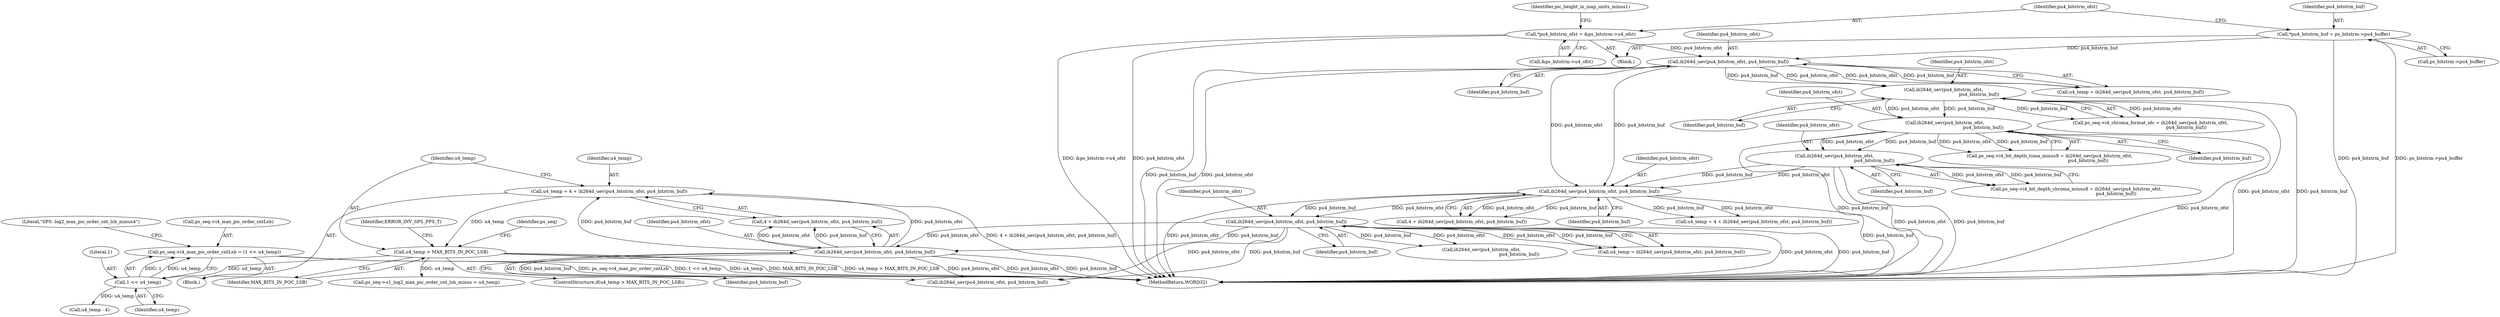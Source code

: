 digraph "0_Android_42cf02965b11c397dd37a0063e683cef005bc0ae@pointer" {
"1000662" [label="(Call,ps_seq->i4_max_pic_order_cntLsb = (1 << u4_temp))"];
"1000666" [label="(Call,1 << u4_temp)"];
"1000651" [label="(Call,u4_temp > MAX_BITS_IN_POC_LSB)"];
"1000643" [label="(Call,u4_temp = 4 + ih264d_uev(pu4_bitstrm_ofst, pu4_bitstrm_buf))"];
"1000647" [label="(Call,ih264d_uev(pu4_bitstrm_ofst, pu4_bitstrm_buf))"];
"1000611" [label="(Call,ih264d_uev(pu4_bitstrm_ofst, pu4_bitstrm_buf))"];
"1000573" [label="(Call,ih264d_uev(pu4_bitstrm_ofst, pu4_bitstrm_buf))"];
"1000458" [label="(Call,ih264d_uev(pu4_bitstrm_ofst,\n                                                        pu4_bitstrm_buf))"];
"1000442" [label="(Call,ih264d_uev(pu4_bitstrm_ofst,\n                                                      pu4_bitstrm_buf))"];
"1000426" [label="(Call,ih264d_uev(pu4_bitstrm_ofst,\n                                                  pu4_bitstrm_buf))"];
"1000303" [label="(Call,ih264d_uev(pu4_bitstrm_ofst, pu4_bitstrm_buf))"];
"1000187" [label="(Call,*pu4_bitstrm_ofst = &ps_bitstrm->u4_ofst)"];
"1000181" [label="(Call,*pu4_bitstrm_buf = ps_bitstrm->pu4_buffer)"];
"1000422" [label="(Call,ps_seq->i4_chroma_format_idc = ih264d_uev(pu4_bitstrm_ofst,\n                                                  pu4_bitstrm_buf))"];
"1000697" [label="(Call,ih264d_sev(pu4_bitstrm_ofst,\n                                                     pu4_bitstrm_buf))"];
"1000458" [label="(Call,ih264d_uev(pu4_bitstrm_ofst,\n                                                        pu4_bitstrm_buf))"];
"1000656" [label="(Identifier,ERROR_INV_SPS_PPS_T)"];
"1000305" [label="(Identifier,pu4_bitstrm_buf)"];
"1000649" [label="(Identifier,pu4_bitstrm_buf)"];
"1000460" [label="(Identifier,pu4_bitstrm_buf)"];
"1000201" [label="(Identifier,pic_height_in_map_units_minus1)"];
"1000303" [label="(Call,ih264d_uev(pu4_bitstrm_ofst, pu4_bitstrm_buf))"];
"1000652" [label="(Identifier,u4_temp)"];
"1000443" [label="(Identifier,pu4_bitstrm_ofst)"];
"1000643" [label="(Call,u4_temp = 4 + ih264d_uev(pu4_bitstrm_ofst, pu4_bitstrm_buf))"];
"1000659" [label="(Identifier,ps_seq)"];
"1000574" [label="(Identifier,pu4_bitstrm_ofst)"];
"1000666" [label="(Call,1 << u4_temp)"];
"1000662" [label="(Call,ps_seq->i4_max_pic_order_cntLsb = (1 << u4_temp))"];
"1000644" [label="(Identifier,u4_temp)"];
"1000609" [label="(Call,u4_temp = ih264d_uev(pu4_bitstrm_ofst, pu4_bitstrm_buf))"];
"1000442" [label="(Call,ih264d_uev(pu4_bitstrm_ofst,\n                                                      pu4_bitstrm_buf))"];
"1000189" [label="(Call,&ps_bitstrm->u4_ofst)"];
"1000657" [label="(Call,ps_seq->u1_log2_max_pic_order_cnt_lsb_minus = u4_temp)"];
"1000667" [label="(Literal,1)"];
"1001507" [label="(MethodReturn,WORD32)"];
"1000304" [label="(Identifier,pu4_bitstrm_ofst)"];
"1000438" [label="(Call,ps_seq->i4_bit_depth_luma_minus8 = ih264d_uev(pu4_bitstrm_ofst,\n                                                      pu4_bitstrm_buf))"];
"1000571" [label="(Call,4 + ih264d_uev(pu4_bitstrm_ofst, pu4_bitstrm_buf))"];
"1000182" [label="(Identifier,pu4_bitstrm_buf)"];
"1000671" [label="(Call,u4_temp - 4)"];
"1000575" [label="(Identifier,pu4_bitstrm_buf)"];
"1000663" [label="(Call,ps_seq->i4_max_pic_order_cntLsb)"];
"1000650" [label="(ControlStructure,if(u4_temp > MAX_BITS_IN_POC_LSB))"];
"1000444" [label="(Identifier,pu4_bitstrm_buf)"];
"1000166" [label="(Block,)"];
"1000645" [label="(Call,4 + ih264d_uev(pu4_bitstrm_ofst, pu4_bitstrm_buf))"];
"1000454" [label="(Call,ps_seq->i4_bit_depth_chroma_minus8 = ih264d_uev(pu4_bitstrm_ofst,\n                                                        pu4_bitstrm_buf))"];
"1000188" [label="(Identifier,pu4_bitstrm_ofst)"];
"1000187" [label="(Call,*pu4_bitstrm_ofst = &ps_bitstrm->u4_ofst)"];
"1000613" [label="(Identifier,pu4_bitstrm_buf)"];
"1000301" [label="(Call,u4_temp = ih264d_uev(pu4_bitstrm_ofst, pu4_bitstrm_buf))"];
"1000647" [label="(Call,ih264d_uev(pu4_bitstrm_ofst, pu4_bitstrm_buf))"];
"1000611" [label="(Call,ih264d_uev(pu4_bitstrm_ofst, pu4_bitstrm_buf))"];
"1000426" [label="(Call,ih264d_uev(pu4_bitstrm_ofst,\n                                                  pu4_bitstrm_buf))"];
"1000183" [label="(Call,ps_bitstrm->pu4_buffer)"];
"1000648" [label="(Identifier,pu4_bitstrm_ofst)"];
"1000668" [label="(Identifier,u4_temp)"];
"1000612" [label="(Identifier,pu4_bitstrm_ofst)"];
"1000428" [label="(Identifier,pu4_bitstrm_buf)"];
"1000459" [label="(Identifier,pu4_bitstrm_ofst)"];
"1000768" [label="(Call,ih264d_uev(pu4_bitstrm_ofst, pu4_bitstrm_buf))"];
"1000670" [label="(Literal,\"SPS: log2_max_pic_order_cnt_lsb_minus4\")"];
"1000573" [label="(Call,ih264d_uev(pu4_bitstrm_ofst, pu4_bitstrm_buf))"];
"1000427" [label="(Identifier,pu4_bitstrm_ofst)"];
"1000653" [label="(Identifier,MAX_BITS_IN_POC_LSB)"];
"1000181" [label="(Call,*pu4_bitstrm_buf = ps_bitstrm->pu4_buffer)"];
"1000642" [label="(Block,)"];
"1000569" [label="(Call,u4_temp = 4 + ih264d_uev(pu4_bitstrm_ofst, pu4_bitstrm_buf))"];
"1000651" [label="(Call,u4_temp > MAX_BITS_IN_POC_LSB)"];
"1000662" -> "1000642"  [label="AST: "];
"1000662" -> "1000666"  [label="CFG: "];
"1000663" -> "1000662"  [label="AST: "];
"1000666" -> "1000662"  [label="AST: "];
"1000670" -> "1000662"  [label="CFG: "];
"1000662" -> "1001507"  [label="DDG: ps_seq->i4_max_pic_order_cntLsb"];
"1000662" -> "1001507"  [label="DDG: 1 << u4_temp"];
"1000666" -> "1000662"  [label="DDG: 1"];
"1000666" -> "1000662"  [label="DDG: u4_temp"];
"1000666" -> "1000668"  [label="CFG: "];
"1000667" -> "1000666"  [label="AST: "];
"1000668" -> "1000666"  [label="AST: "];
"1000651" -> "1000666"  [label="DDG: u4_temp"];
"1000666" -> "1000671"  [label="DDG: u4_temp"];
"1000651" -> "1000650"  [label="AST: "];
"1000651" -> "1000653"  [label="CFG: "];
"1000652" -> "1000651"  [label="AST: "];
"1000653" -> "1000651"  [label="AST: "];
"1000656" -> "1000651"  [label="CFG: "];
"1000659" -> "1000651"  [label="CFG: "];
"1000651" -> "1001507"  [label="DDG: u4_temp > MAX_BITS_IN_POC_LSB"];
"1000651" -> "1001507"  [label="DDG: u4_temp"];
"1000651" -> "1001507"  [label="DDG: MAX_BITS_IN_POC_LSB"];
"1000643" -> "1000651"  [label="DDG: u4_temp"];
"1000651" -> "1000657"  [label="DDG: u4_temp"];
"1000643" -> "1000642"  [label="AST: "];
"1000643" -> "1000645"  [label="CFG: "];
"1000644" -> "1000643"  [label="AST: "];
"1000645" -> "1000643"  [label="AST: "];
"1000652" -> "1000643"  [label="CFG: "];
"1000643" -> "1001507"  [label="DDG: 4 + ih264d_uev(pu4_bitstrm_ofst, pu4_bitstrm_buf)"];
"1000647" -> "1000643"  [label="DDG: pu4_bitstrm_ofst"];
"1000647" -> "1000643"  [label="DDG: pu4_bitstrm_buf"];
"1000647" -> "1000645"  [label="AST: "];
"1000647" -> "1000649"  [label="CFG: "];
"1000648" -> "1000647"  [label="AST: "];
"1000649" -> "1000647"  [label="AST: "];
"1000645" -> "1000647"  [label="CFG: "];
"1000647" -> "1001507"  [label="DDG: pu4_bitstrm_ofst"];
"1000647" -> "1001507"  [label="DDG: pu4_bitstrm_buf"];
"1000647" -> "1000645"  [label="DDG: pu4_bitstrm_ofst"];
"1000647" -> "1000645"  [label="DDG: pu4_bitstrm_buf"];
"1000611" -> "1000647"  [label="DDG: pu4_bitstrm_ofst"];
"1000611" -> "1000647"  [label="DDG: pu4_bitstrm_buf"];
"1000647" -> "1000768"  [label="DDG: pu4_bitstrm_ofst"];
"1000647" -> "1000768"  [label="DDG: pu4_bitstrm_buf"];
"1000611" -> "1000609"  [label="AST: "];
"1000611" -> "1000613"  [label="CFG: "];
"1000612" -> "1000611"  [label="AST: "];
"1000613" -> "1000611"  [label="AST: "];
"1000609" -> "1000611"  [label="CFG: "];
"1000611" -> "1001507"  [label="DDG: pu4_bitstrm_buf"];
"1000611" -> "1001507"  [label="DDG: pu4_bitstrm_ofst"];
"1000611" -> "1000609"  [label="DDG: pu4_bitstrm_ofst"];
"1000611" -> "1000609"  [label="DDG: pu4_bitstrm_buf"];
"1000573" -> "1000611"  [label="DDG: pu4_bitstrm_ofst"];
"1000573" -> "1000611"  [label="DDG: pu4_bitstrm_buf"];
"1000611" -> "1000697"  [label="DDG: pu4_bitstrm_ofst"];
"1000611" -> "1000697"  [label="DDG: pu4_bitstrm_buf"];
"1000611" -> "1000768"  [label="DDG: pu4_bitstrm_ofst"];
"1000611" -> "1000768"  [label="DDG: pu4_bitstrm_buf"];
"1000573" -> "1000571"  [label="AST: "];
"1000573" -> "1000575"  [label="CFG: "];
"1000574" -> "1000573"  [label="AST: "];
"1000575" -> "1000573"  [label="AST: "];
"1000571" -> "1000573"  [label="CFG: "];
"1000573" -> "1001507"  [label="DDG: pu4_bitstrm_buf"];
"1000573" -> "1001507"  [label="DDG: pu4_bitstrm_ofst"];
"1000573" -> "1000569"  [label="DDG: pu4_bitstrm_ofst"];
"1000573" -> "1000569"  [label="DDG: pu4_bitstrm_buf"];
"1000573" -> "1000571"  [label="DDG: pu4_bitstrm_ofst"];
"1000573" -> "1000571"  [label="DDG: pu4_bitstrm_buf"];
"1000458" -> "1000573"  [label="DDG: pu4_bitstrm_ofst"];
"1000458" -> "1000573"  [label="DDG: pu4_bitstrm_buf"];
"1000303" -> "1000573"  [label="DDG: pu4_bitstrm_ofst"];
"1000303" -> "1000573"  [label="DDG: pu4_bitstrm_buf"];
"1000458" -> "1000454"  [label="AST: "];
"1000458" -> "1000460"  [label="CFG: "];
"1000459" -> "1000458"  [label="AST: "];
"1000460" -> "1000458"  [label="AST: "];
"1000454" -> "1000458"  [label="CFG: "];
"1000458" -> "1001507"  [label="DDG: pu4_bitstrm_buf"];
"1000458" -> "1001507"  [label="DDG: pu4_bitstrm_ofst"];
"1000458" -> "1000454"  [label="DDG: pu4_bitstrm_ofst"];
"1000458" -> "1000454"  [label="DDG: pu4_bitstrm_buf"];
"1000442" -> "1000458"  [label="DDG: pu4_bitstrm_ofst"];
"1000442" -> "1000458"  [label="DDG: pu4_bitstrm_buf"];
"1000442" -> "1000438"  [label="AST: "];
"1000442" -> "1000444"  [label="CFG: "];
"1000443" -> "1000442"  [label="AST: "];
"1000444" -> "1000442"  [label="AST: "];
"1000438" -> "1000442"  [label="CFG: "];
"1000442" -> "1001507"  [label="DDG: pu4_bitstrm_ofst"];
"1000442" -> "1001507"  [label="DDG: pu4_bitstrm_buf"];
"1000442" -> "1000438"  [label="DDG: pu4_bitstrm_ofst"];
"1000442" -> "1000438"  [label="DDG: pu4_bitstrm_buf"];
"1000426" -> "1000442"  [label="DDG: pu4_bitstrm_ofst"];
"1000426" -> "1000442"  [label="DDG: pu4_bitstrm_buf"];
"1000426" -> "1000422"  [label="AST: "];
"1000426" -> "1000428"  [label="CFG: "];
"1000427" -> "1000426"  [label="AST: "];
"1000428" -> "1000426"  [label="AST: "];
"1000422" -> "1000426"  [label="CFG: "];
"1000426" -> "1001507"  [label="DDG: pu4_bitstrm_buf"];
"1000426" -> "1001507"  [label="DDG: pu4_bitstrm_ofst"];
"1000426" -> "1000422"  [label="DDG: pu4_bitstrm_ofst"];
"1000426" -> "1000422"  [label="DDG: pu4_bitstrm_buf"];
"1000303" -> "1000426"  [label="DDG: pu4_bitstrm_ofst"];
"1000303" -> "1000426"  [label="DDG: pu4_bitstrm_buf"];
"1000303" -> "1000301"  [label="AST: "];
"1000303" -> "1000305"  [label="CFG: "];
"1000304" -> "1000303"  [label="AST: "];
"1000305" -> "1000303"  [label="AST: "];
"1000301" -> "1000303"  [label="CFG: "];
"1000303" -> "1001507"  [label="DDG: pu4_bitstrm_ofst"];
"1000303" -> "1001507"  [label="DDG: pu4_bitstrm_buf"];
"1000303" -> "1000301"  [label="DDG: pu4_bitstrm_ofst"];
"1000303" -> "1000301"  [label="DDG: pu4_bitstrm_buf"];
"1000187" -> "1000303"  [label="DDG: pu4_bitstrm_ofst"];
"1000181" -> "1000303"  [label="DDG: pu4_bitstrm_buf"];
"1000187" -> "1000166"  [label="AST: "];
"1000187" -> "1000189"  [label="CFG: "];
"1000188" -> "1000187"  [label="AST: "];
"1000189" -> "1000187"  [label="AST: "];
"1000201" -> "1000187"  [label="CFG: "];
"1000187" -> "1001507"  [label="DDG: pu4_bitstrm_ofst"];
"1000187" -> "1001507"  [label="DDG: &ps_bitstrm->u4_ofst"];
"1000181" -> "1000166"  [label="AST: "];
"1000181" -> "1000183"  [label="CFG: "];
"1000182" -> "1000181"  [label="AST: "];
"1000183" -> "1000181"  [label="AST: "];
"1000188" -> "1000181"  [label="CFG: "];
"1000181" -> "1001507"  [label="DDG: pu4_bitstrm_buf"];
"1000181" -> "1001507"  [label="DDG: ps_bitstrm->pu4_buffer"];
}
